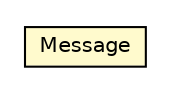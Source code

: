 #!/usr/local/bin/dot
#
# Class diagram 
# Generated by UMLGraph version R5_6 (http://www.umlgraph.org/)
#

digraph G {
	edge [fontname="Helvetica",fontsize=10,labelfontname="Helvetica",labelfontsize=10];
	node [fontname="Helvetica",fontsize=10,shape=plaintext];
	nodesep=0.25;
	ranksep=0.5;
	// jason.asSemantics.Message
	c46048 [label=<<table title="jason.asSemantics.Message" border="0" cellborder="1" cellspacing="0" cellpadding="2" port="p" bgcolor="lemonChiffon" href="./Message.html">
		<tr><td><table border="0" cellspacing="0" cellpadding="1">
<tr><td align="center" balign="center"> Message </td></tr>
		</table></td></tr>
		</table>>, URL="./Message.html", fontname="Helvetica", fontcolor="black", fontsize=10.0];
}

